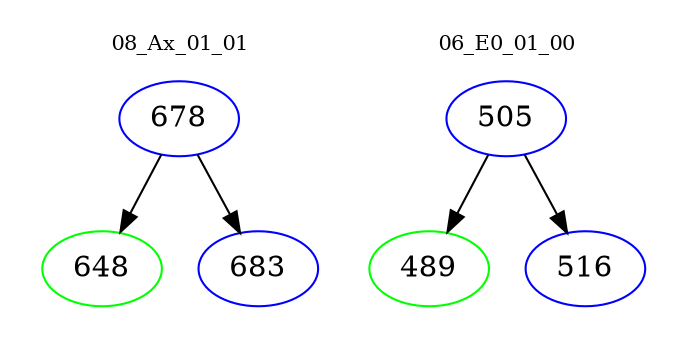 digraph{
subgraph cluster_0 {
color = white
label = "08_Ax_01_01";
fontsize=10;
T0_678 [label="678", color="blue"]
T0_678 -> T0_648 [color="black"]
T0_648 [label="648", color="green"]
T0_678 -> T0_683 [color="black"]
T0_683 [label="683", color="blue"]
}
subgraph cluster_1 {
color = white
label = "06_E0_01_00";
fontsize=10;
T1_505 [label="505", color="blue"]
T1_505 -> T1_489 [color="black"]
T1_489 [label="489", color="green"]
T1_505 -> T1_516 [color="black"]
T1_516 [label="516", color="blue"]
}
}
